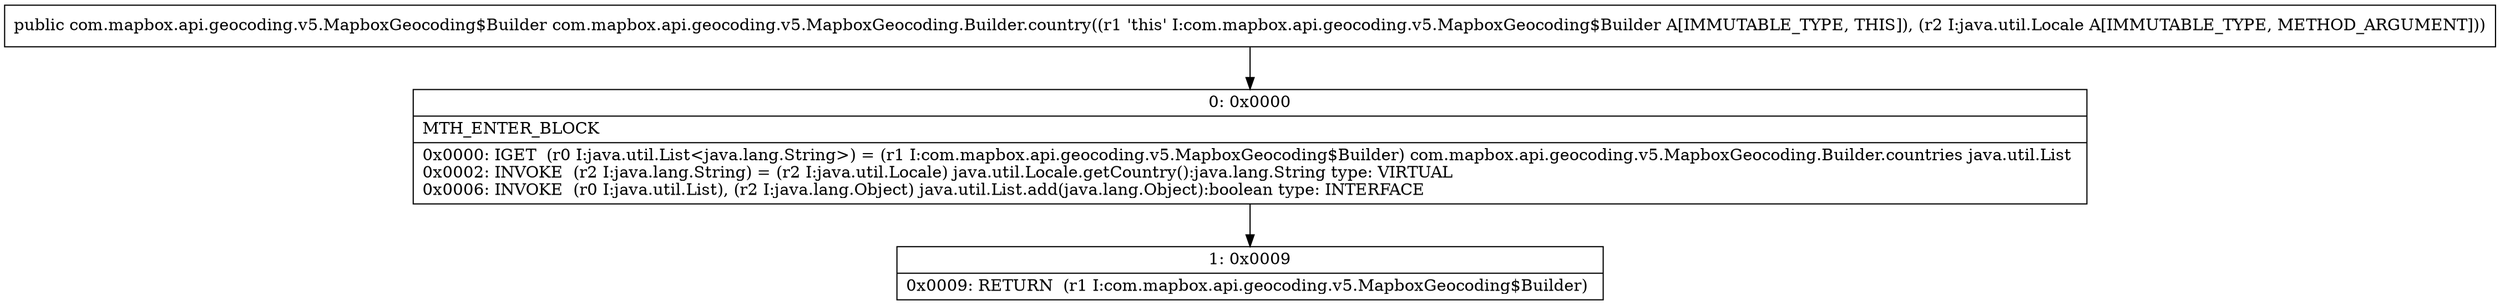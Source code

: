 digraph "CFG forcom.mapbox.api.geocoding.v5.MapboxGeocoding.Builder.country(Ljava\/util\/Locale;)Lcom\/mapbox\/api\/geocoding\/v5\/MapboxGeocoding$Builder;" {
Node_0 [shape=record,label="{0\:\ 0x0000|MTH_ENTER_BLOCK\l|0x0000: IGET  (r0 I:java.util.List\<java.lang.String\>) = (r1 I:com.mapbox.api.geocoding.v5.MapboxGeocoding$Builder) com.mapbox.api.geocoding.v5.MapboxGeocoding.Builder.countries java.util.List \l0x0002: INVOKE  (r2 I:java.lang.String) = (r2 I:java.util.Locale) java.util.Locale.getCountry():java.lang.String type: VIRTUAL \l0x0006: INVOKE  (r0 I:java.util.List), (r2 I:java.lang.Object) java.util.List.add(java.lang.Object):boolean type: INTERFACE \l}"];
Node_1 [shape=record,label="{1\:\ 0x0009|0x0009: RETURN  (r1 I:com.mapbox.api.geocoding.v5.MapboxGeocoding$Builder) \l}"];
MethodNode[shape=record,label="{public com.mapbox.api.geocoding.v5.MapboxGeocoding$Builder com.mapbox.api.geocoding.v5.MapboxGeocoding.Builder.country((r1 'this' I:com.mapbox.api.geocoding.v5.MapboxGeocoding$Builder A[IMMUTABLE_TYPE, THIS]), (r2 I:java.util.Locale A[IMMUTABLE_TYPE, METHOD_ARGUMENT])) }"];
MethodNode -> Node_0;
Node_0 -> Node_1;
}

